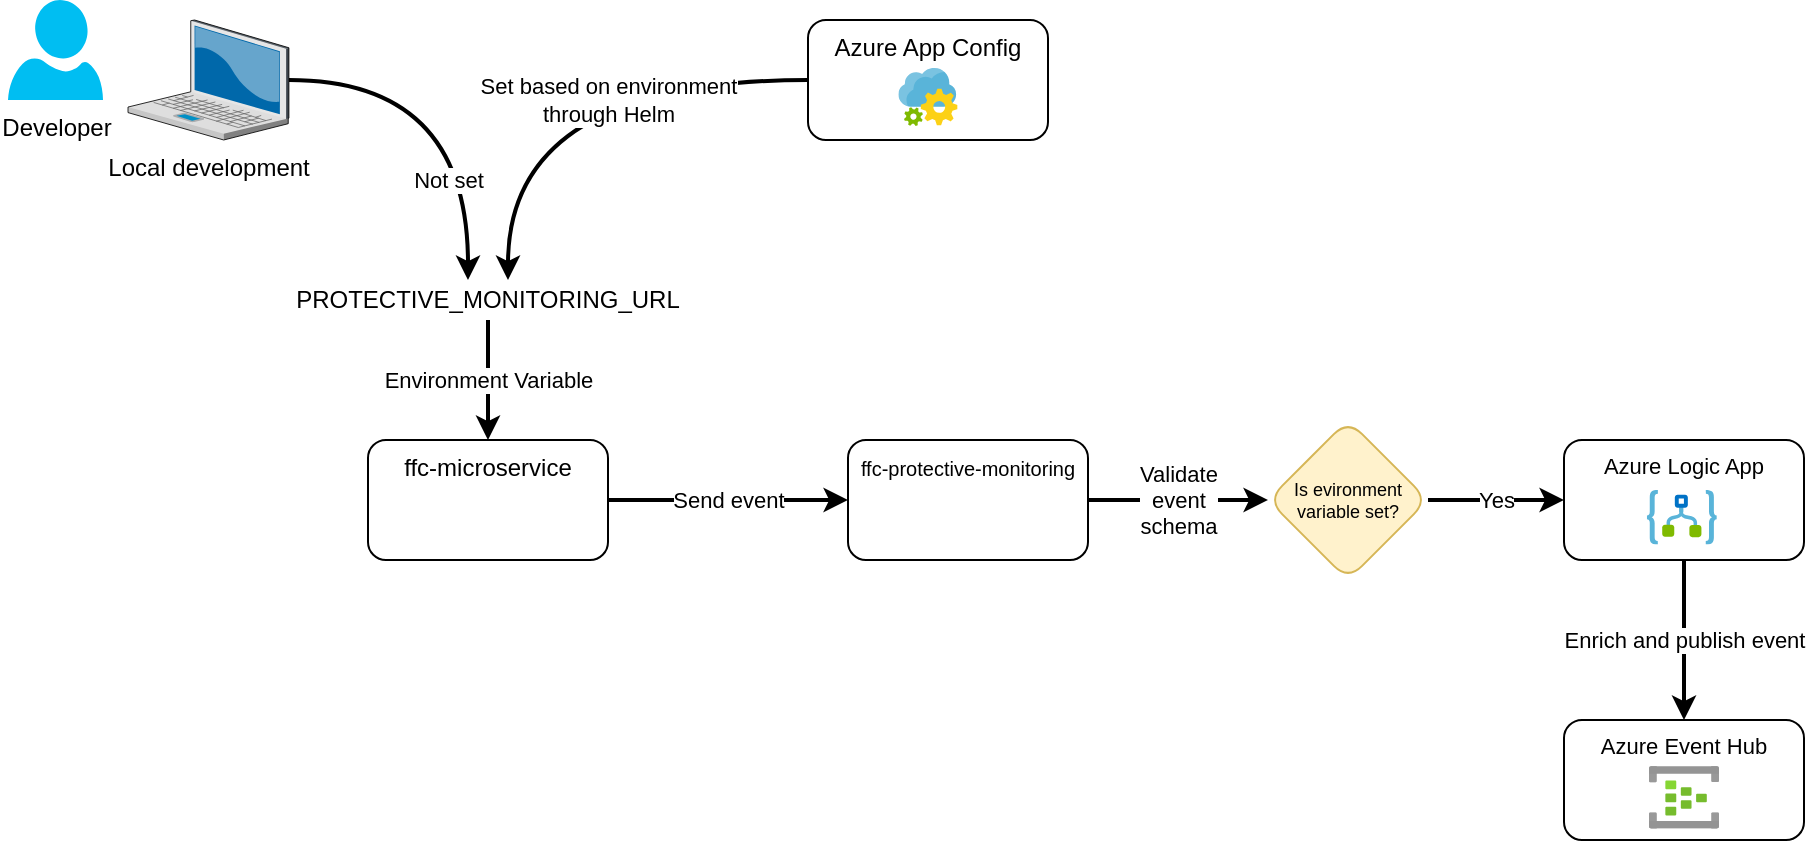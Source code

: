 <mxfile version="14.3.2" type="github">
  <diagram id="oyopK26iYF86LUZck6Hh" name="Page-1">
    <mxGraphModel dx="1422" dy="762" grid="1" gridSize="10" guides="1" tooltips="1" connect="1" arrows="1" fold="1" page="1" pageScale="1" pageWidth="827" pageHeight="1169" math="0" shadow="0">
      <root>
        <mxCell id="0" />
        <mxCell id="1" parent="0" />
        <mxCell id="rAvEq29Ckbkx6i7ZEFiu-17" value="Validate&lt;br&gt;event&lt;br&gt;schema" style="edgeStyle=orthogonalEdgeStyle;curved=1;rounded=0;orthogonalLoop=1;jettySize=auto;html=1;strokeWidth=2;" edge="1" parent="1" source="rAvEq29Ckbkx6i7ZEFiu-1" target="rAvEq29Ckbkx6i7ZEFiu-16">
          <mxGeometry relative="1" as="geometry" />
        </mxCell>
        <mxCell id="rAvEq29Ckbkx6i7ZEFiu-1" value="&lt;font style=&quot;font-size: 10px&quot;&gt;ffc-protective-monitoring&lt;/font&gt;" style="rounded=1;whiteSpace=wrap;html=1;verticalAlign=top;" vertex="1" parent="1">
          <mxGeometry x="460" y="260" width="120" height="60" as="geometry" />
        </mxCell>
        <mxCell id="rAvEq29Ckbkx6i7ZEFiu-3" value="" style="shape=image;html=1;verticalAlign=top;verticalLabelPosition=bottom;labelBackgroundColor=#ffffff;imageAspect=0;aspect=fixed;image=https://cdn0.iconfinder.com/data/icons/logos-21/40/NPM-128.png" vertex="1" parent="1">
          <mxGeometry x="500" y="282" width="38" height="38" as="geometry" />
        </mxCell>
        <mxCell id="rAvEq29Ckbkx6i7ZEFiu-6" value="Send event" style="edgeStyle=orthogonalEdgeStyle;rounded=0;orthogonalLoop=1;jettySize=auto;html=1;entryX=0;entryY=0.5;entryDx=0;entryDy=0;strokeWidth=2;" edge="1" parent="1" source="rAvEq29Ckbkx6i7ZEFiu-4" target="rAvEq29Ckbkx6i7ZEFiu-1">
          <mxGeometry relative="1" as="geometry" />
        </mxCell>
        <mxCell id="rAvEq29Ckbkx6i7ZEFiu-4" value="ffc-microservice" style="rounded=1;whiteSpace=wrap;html=1;verticalAlign=top;" vertex="1" parent="1">
          <mxGeometry x="220" y="260" width="120" height="60" as="geometry" />
        </mxCell>
        <mxCell id="rAvEq29Ckbkx6i7ZEFiu-5" value="" style="shape=image;html=1;verticalAlign=top;verticalLabelPosition=bottom;labelBackgroundColor=#ffffff;imageAspect=0;aspect=fixed;image=https://cdn4.iconfinder.com/data/icons/logos-and-brands/512/233_Node_Js_logo-128.png" vertex="1" parent="1">
          <mxGeometry x="266" y="285" width="28" height="28" as="geometry" />
        </mxCell>
        <mxCell id="rAvEq29Ckbkx6i7ZEFiu-9" value="Environment Variable" style="edgeStyle=orthogonalEdgeStyle;rounded=0;orthogonalLoop=1;jettySize=auto;html=1;entryX=0.5;entryY=0;entryDx=0;entryDy=0;strokeWidth=2;" edge="1" parent="1" source="rAvEq29Ckbkx6i7ZEFiu-7" target="rAvEq29Ckbkx6i7ZEFiu-4">
          <mxGeometry relative="1" as="geometry" />
        </mxCell>
        <mxCell id="rAvEq29Ckbkx6i7ZEFiu-7" value="PROTECTIVE_MONITORING_URL" style="text;html=1;strokeColor=none;fillColor=none;align=center;verticalAlign=middle;whiteSpace=wrap;rounded=0;" vertex="1" parent="1">
          <mxGeometry x="260" y="180" width="40" height="20" as="geometry" />
        </mxCell>
        <mxCell id="rAvEq29Ckbkx6i7ZEFiu-12" value="Not set" style="edgeStyle=orthogonalEdgeStyle;rounded=0;orthogonalLoop=1;jettySize=auto;html=1;entryX=0.25;entryY=0;entryDx=0;entryDy=0;strokeWidth=2;curved=1;" edge="1" parent="1" source="rAvEq29Ckbkx6i7ZEFiu-11" target="rAvEq29Ckbkx6i7ZEFiu-7">
          <mxGeometry x="0.472" y="-10" relative="1" as="geometry">
            <mxPoint as="offset" />
          </mxGeometry>
        </mxCell>
        <mxCell id="rAvEq29Ckbkx6i7ZEFiu-11" value="Local development" style="verticalLabelPosition=bottom;aspect=fixed;html=1;verticalAlign=top;strokeColor=none;align=center;outlineConnect=0;shape=mxgraph.citrix.laptop_2;" vertex="1" parent="1">
          <mxGeometry x="100" y="50" width="80.46" height="60" as="geometry" />
        </mxCell>
        <mxCell id="rAvEq29Ckbkx6i7ZEFiu-15" value="Set based on environment&lt;br&gt;through Helm" style="edgeStyle=orthogonalEdgeStyle;curved=1;rounded=0;orthogonalLoop=1;jettySize=auto;html=1;entryX=0.75;entryY=0;entryDx=0;entryDy=0;strokeWidth=2;" edge="1" parent="1" source="rAvEq29Ckbkx6i7ZEFiu-13" target="rAvEq29Ckbkx6i7ZEFiu-7">
          <mxGeometry x="-0.2" y="10" relative="1" as="geometry">
            <mxPoint as="offset" />
          </mxGeometry>
        </mxCell>
        <mxCell id="rAvEq29Ckbkx6i7ZEFiu-13" value="Azure App Config" style="rounded=1;whiteSpace=wrap;html=1;verticalAlign=top;" vertex="1" parent="1">
          <mxGeometry x="440" y="50" width="120" height="60" as="geometry" />
        </mxCell>
        <mxCell id="rAvEq29Ckbkx6i7ZEFiu-14" value="" style="aspect=fixed;html=1;points=[];align=center;image;fontSize=12;image=img/lib/mscae/App_Configuration.svg;" vertex="1" parent="1">
          <mxGeometry x="485.2" y="74" width="29.59" height="29" as="geometry" />
        </mxCell>
        <mxCell id="rAvEq29Ckbkx6i7ZEFiu-23" value="Yes" style="edgeStyle=orthogonalEdgeStyle;curved=1;rounded=0;orthogonalLoop=1;jettySize=auto;html=1;strokeWidth=2;fontSize=11;" edge="1" parent="1" source="rAvEq29Ckbkx6i7ZEFiu-16" target="rAvEq29Ckbkx6i7ZEFiu-22">
          <mxGeometry relative="1" as="geometry">
            <mxPoint as="offset" />
          </mxGeometry>
        </mxCell>
        <mxCell id="rAvEq29Ckbkx6i7ZEFiu-16" value="Is evironment variable set?" style="rhombus;whiteSpace=wrap;html=1;rounded=1;verticalAlign=middle;fontSize=9;fillColor=#fff2cc;strokeColor=#d6b656;" vertex="1" parent="1">
          <mxGeometry x="670" y="250" width="80" height="80" as="geometry" />
        </mxCell>
        <mxCell id="rAvEq29Ckbkx6i7ZEFiu-19" value="Developer" style="verticalLabelPosition=bottom;html=1;verticalAlign=top;align=center;strokeColor=none;fillColor=#00BEF2;shape=mxgraph.azure.user;fontSize=12;" vertex="1" parent="1">
          <mxGeometry x="40" y="40" width="47.5" height="50" as="geometry" />
        </mxCell>
        <mxCell id="rAvEq29Ckbkx6i7ZEFiu-26" value="Enrich and publish event" style="edgeStyle=orthogonalEdgeStyle;curved=1;rounded=0;orthogonalLoop=1;jettySize=auto;html=1;strokeWidth=2;fontSize=11;" edge="1" parent="1" source="rAvEq29Ckbkx6i7ZEFiu-22" target="rAvEq29Ckbkx6i7ZEFiu-25">
          <mxGeometry relative="1" as="geometry" />
        </mxCell>
        <mxCell id="rAvEq29Ckbkx6i7ZEFiu-22" value="Azure Logic App" style="whiteSpace=wrap;html=1;rounded=1;fontSize=11;verticalAlign=top;" vertex="1" parent="1">
          <mxGeometry x="818" y="260" width="120" height="60" as="geometry" />
        </mxCell>
        <mxCell id="rAvEq29Ckbkx6i7ZEFiu-24" value="" style="aspect=fixed;html=1;points=[];align=center;image;fontSize=12;image=img/lib/mscae/Logic_Apps.svg;fillColor=none;" vertex="1" parent="1">
          <mxGeometry x="859.41" y="285" width="35" height="27.3" as="geometry" />
        </mxCell>
        <mxCell id="rAvEq29Ckbkx6i7ZEFiu-25" value="Azure Event Hub" style="whiteSpace=wrap;html=1;rounded=1;fontSize=11;verticalAlign=top;" vertex="1" parent="1">
          <mxGeometry x="818" y="400" width="120" height="60" as="geometry" />
        </mxCell>
        <mxCell id="rAvEq29Ckbkx6i7ZEFiu-27" value="" style="aspect=fixed;html=1;points=[];align=center;image;fontSize=12;image=img/lib/azure2/analytics/Event_Hubs.svg;fillColor=none;" vertex="1" parent="1">
          <mxGeometry x="860.5" y="423" width="35" height="31.34" as="geometry" />
        </mxCell>
      </root>
    </mxGraphModel>
  </diagram>
</mxfile>
